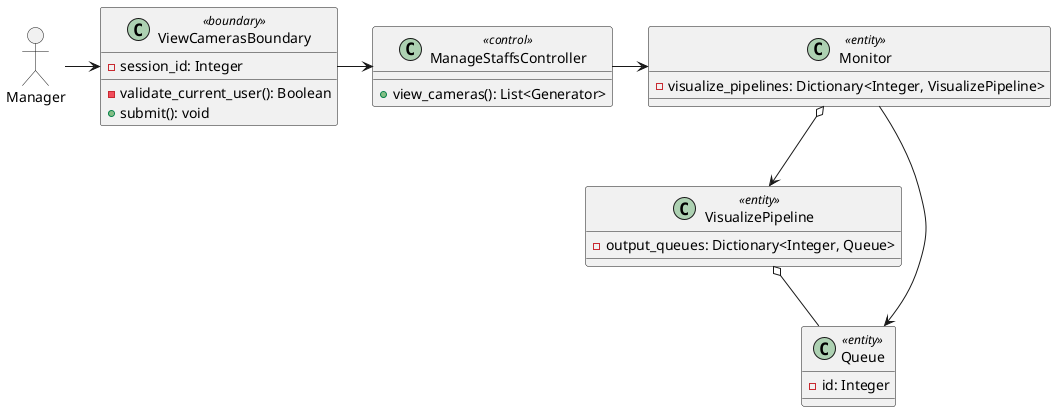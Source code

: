 @startuml

allowmixing

actor Manager

class ViewCamerasBoundary <<boundary>> {
    - session_id: Integer

    - validate_current_user(): Boolean
    + submit(): void
}

class ManageStaffsController <<control>> {

    + view_cameras(): List<Generator> 
}

class Monitor <<entity>> {
    - visualize_pipelines: Dictionary<Integer, VisualizePipeline>
}

class VisualizePipeline <<entity>> {
    - output_queues: Dictionary<Integer, Queue>
}

class Queue <<entity>> {
    - id: Integer
}

Manager -> ViewCamerasBoundary
ViewCamerasBoundary -right-> ManageStaffsController
ManageStaffsController -right-> Monitor
Monitor o--> VisualizePipeline
Monitor --> Queue
VisualizePipeline o-- Queue

@enduml